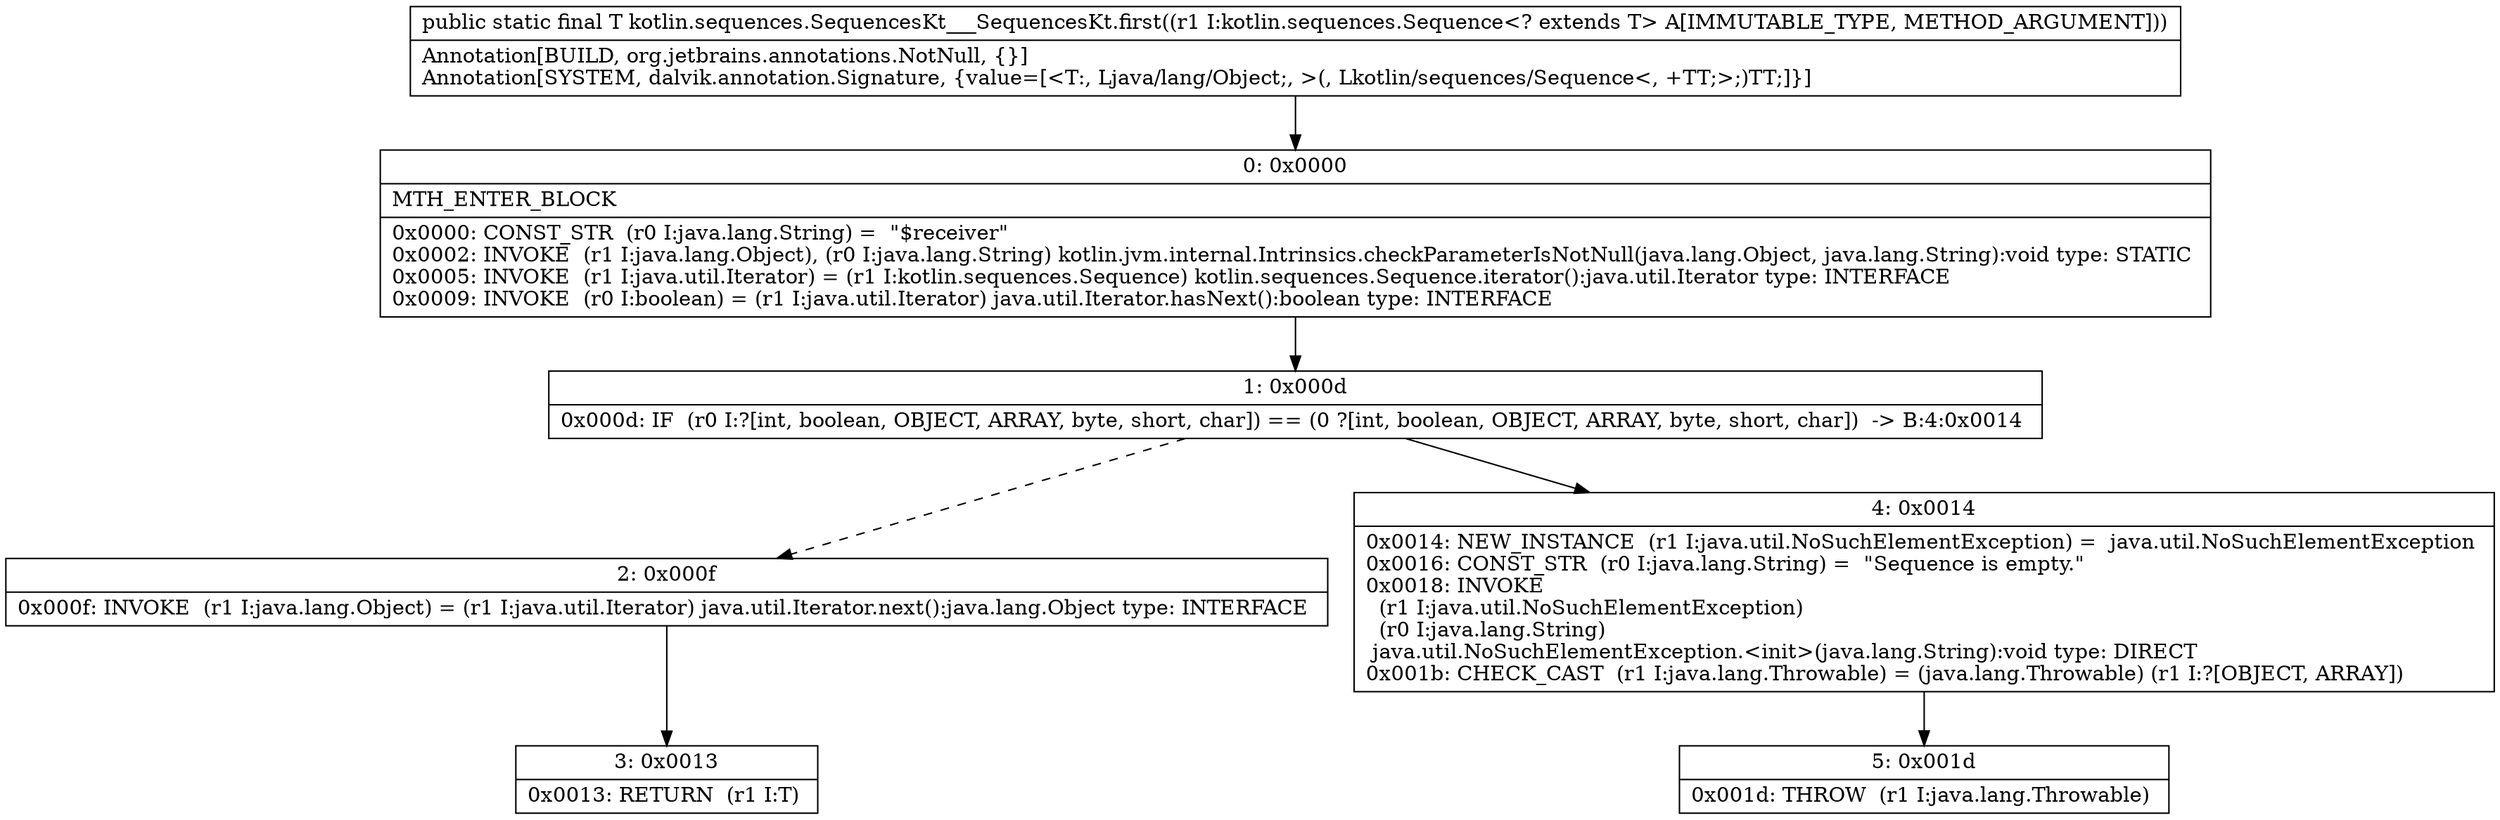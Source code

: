 digraph "CFG forkotlin.sequences.SequencesKt___SequencesKt.first(Lkotlin\/sequences\/Sequence;)Ljava\/lang\/Object;" {
Node_0 [shape=record,label="{0\:\ 0x0000|MTH_ENTER_BLOCK\l|0x0000: CONST_STR  (r0 I:java.lang.String) =  \"$receiver\" \l0x0002: INVOKE  (r1 I:java.lang.Object), (r0 I:java.lang.String) kotlin.jvm.internal.Intrinsics.checkParameterIsNotNull(java.lang.Object, java.lang.String):void type: STATIC \l0x0005: INVOKE  (r1 I:java.util.Iterator) = (r1 I:kotlin.sequences.Sequence) kotlin.sequences.Sequence.iterator():java.util.Iterator type: INTERFACE \l0x0009: INVOKE  (r0 I:boolean) = (r1 I:java.util.Iterator) java.util.Iterator.hasNext():boolean type: INTERFACE \l}"];
Node_1 [shape=record,label="{1\:\ 0x000d|0x000d: IF  (r0 I:?[int, boolean, OBJECT, ARRAY, byte, short, char]) == (0 ?[int, boolean, OBJECT, ARRAY, byte, short, char])  \-\> B:4:0x0014 \l}"];
Node_2 [shape=record,label="{2\:\ 0x000f|0x000f: INVOKE  (r1 I:java.lang.Object) = (r1 I:java.util.Iterator) java.util.Iterator.next():java.lang.Object type: INTERFACE \l}"];
Node_3 [shape=record,label="{3\:\ 0x0013|0x0013: RETURN  (r1 I:T) \l}"];
Node_4 [shape=record,label="{4\:\ 0x0014|0x0014: NEW_INSTANCE  (r1 I:java.util.NoSuchElementException) =  java.util.NoSuchElementException \l0x0016: CONST_STR  (r0 I:java.lang.String) =  \"Sequence is empty.\" \l0x0018: INVOKE  \l  (r1 I:java.util.NoSuchElementException)\l  (r0 I:java.lang.String)\l java.util.NoSuchElementException.\<init\>(java.lang.String):void type: DIRECT \l0x001b: CHECK_CAST  (r1 I:java.lang.Throwable) = (java.lang.Throwable) (r1 I:?[OBJECT, ARRAY]) \l}"];
Node_5 [shape=record,label="{5\:\ 0x001d|0x001d: THROW  (r1 I:java.lang.Throwable) \l}"];
MethodNode[shape=record,label="{public static final T kotlin.sequences.SequencesKt___SequencesKt.first((r1 I:kotlin.sequences.Sequence\<? extends T\> A[IMMUTABLE_TYPE, METHOD_ARGUMENT]))  | Annotation[BUILD, org.jetbrains.annotations.NotNull, \{\}]\lAnnotation[SYSTEM, dalvik.annotation.Signature, \{value=[\<T:, Ljava\/lang\/Object;, \>(, Lkotlin\/sequences\/Sequence\<, +TT;\>;)TT;]\}]\l}"];
MethodNode -> Node_0;
Node_0 -> Node_1;
Node_1 -> Node_2[style=dashed];
Node_1 -> Node_4;
Node_2 -> Node_3;
Node_4 -> Node_5;
}

